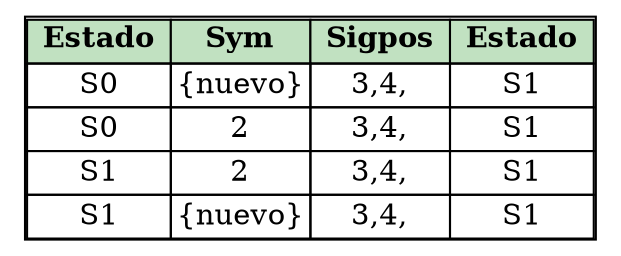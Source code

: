 digraph tabla {
    node [shape=plaintext]
    tabla [label=<<table border="1" cellspacing="0">
        <tr><td bgcolor="#c1e1c1"><b> Estado </b></td><td bgcolor="#c1e1c1"><b> Sym </b></td><td bgcolor="#c1e1c1"><b> Sigpos </b></td><td bgcolor="#c1e1c1"><b> Estado </b></td></tr>

<tr><td>S0</td><td>{nuevo}</td><td>3,4,</td><td>S1</td></tr><tr><td>S0</td><td>2</td><td>3,4,</td><td>S1</td></tr><tr><td>S1</td><td>2</td><td>3,4,</td><td>S1</td></tr><tr><td>S1</td><td>{nuevo}</td><td>3,4,</td><td>S1</td></tr></table>>];}
